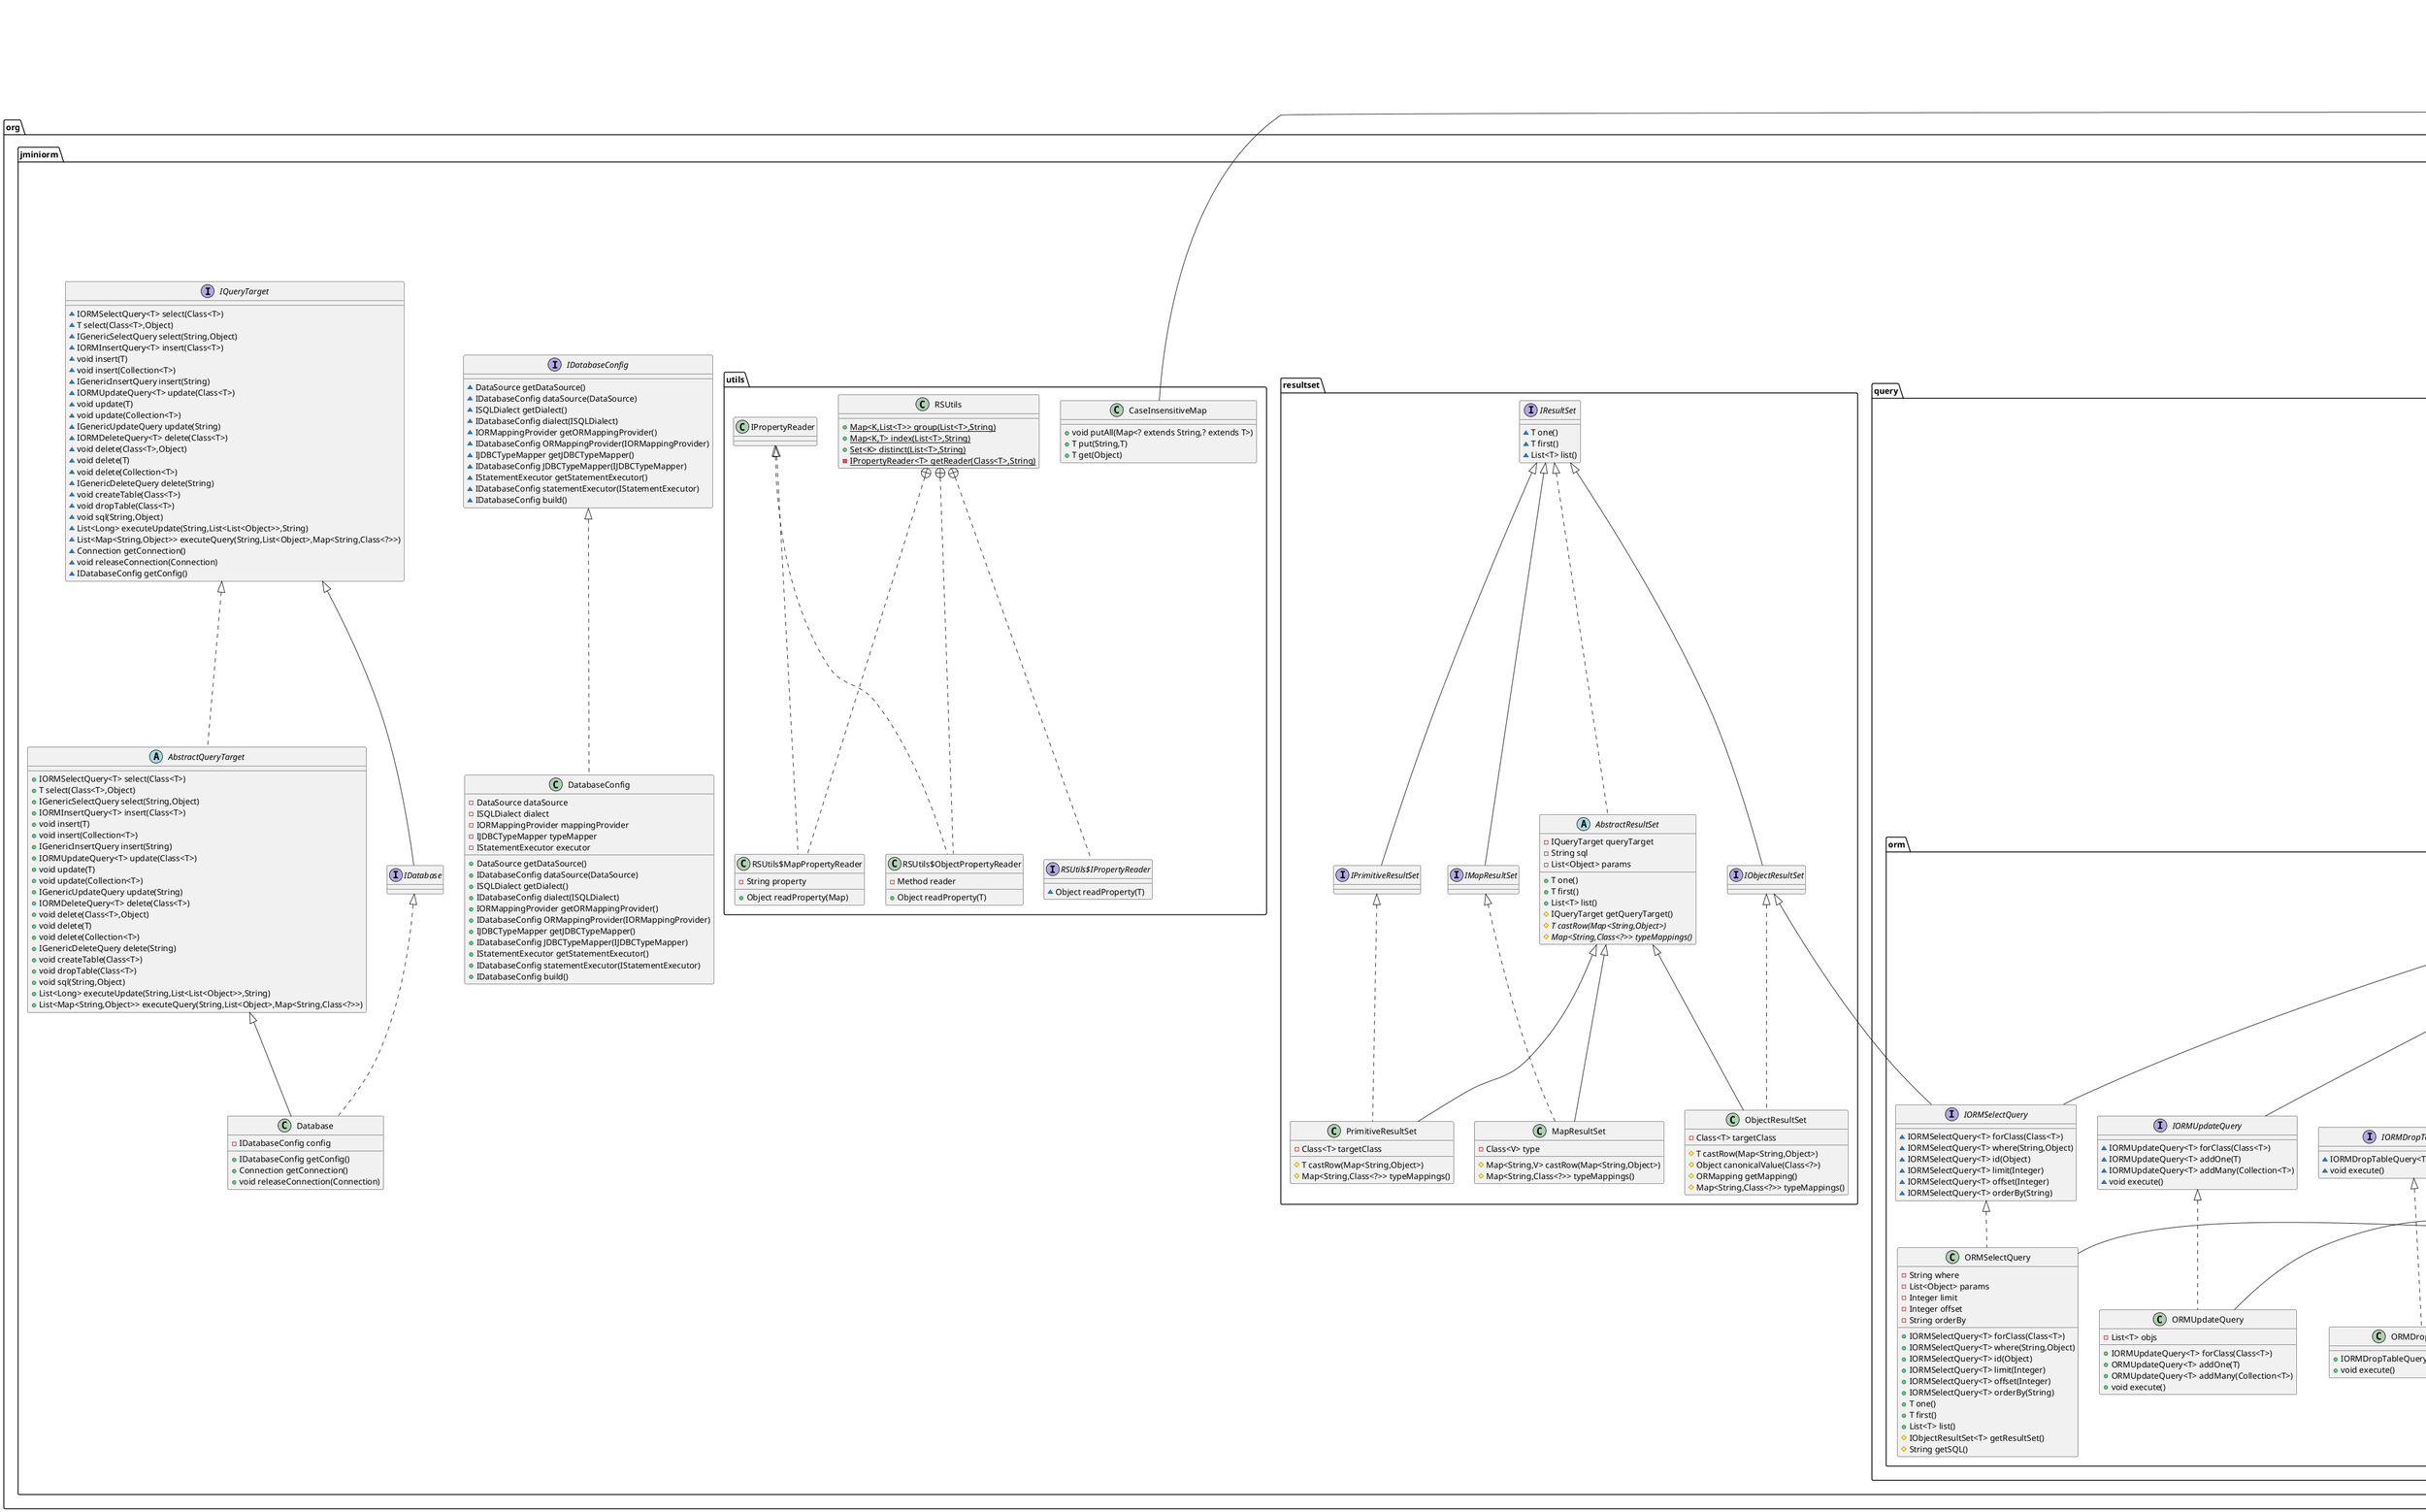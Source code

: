@startuml
class org.jminiorm.mapping.ColumnMapping {
- PropertyDescriptor propertyDescriptor
- String columnDefinition
- boolean isId
- boolean insertable
- Integer length
- String column
- boolean nullable
- Integer precision
- Integer scale
- boolean updatable
- boolean generated
- AttributeConverter converter
+ PropertyDescriptor getPropertyDescriptor()
+ void setPropertyDescriptor(PropertyDescriptor)
+ String getColumnDefinition()
+ void setColumnDefinition(String)
+ boolean isInsertable()
+ void setInsertable(boolean)
+ Integer getLength()
+ void setLength(Integer)
+ String getColumn()
+ void setColumn(String)
+ boolean isNullable()
+ void setNullable(boolean)
+ Integer getPrecision()
+ void setPrecision(Integer)
+ Integer getScale()
+ void setScale(Integer)
+ boolean isUpdatable()
+ void setUpdatable(boolean)
+ boolean isId()
+ void setId(boolean)
+ boolean isGenerated()
+ void setGenerated(boolean)
+ AttributeConverter<?,?> getConverter()
+ void setConverter(AttributeConverter<?,?>)
+ Object readProperty(Object)
+ void writeProperty(Object,Object)
- {static} Field getField(Class,String)
}
abstract class org.jminiorm.attributeconverter.JsonAttributeConverter {
- JavaType javaType
- ObjectMapper mapper
- ObjectReader reader
- ObjectWriter writer
+ String convertToDatabaseColumn(T)
+ T convertToEntityAttribute(String)
# ObjectMapper getMapper()
# ObjectWriter getWriter()
# ObjectReader getReader()
# JavaType getJavaType()
}
class org.jminiorm.query.orm.ORMDropTableQuery {
+ IORMDropTableQuery<T> forClass(Class<T>)
+ void execute()
}
class org.jminiorm.query.generic.GenericUpdateQuery {
- String schema
- String table
- List<String> idColumns
- List<Map<String,Object>> values
+ IGenericUpdateQuery schema(String)
+ IGenericUpdateQuery table(String)
+ IGenericUpdateQuery idColumn(String)
+ IGenericUpdateQuery idColumns(String)
+ IGenericUpdateQuery addOne(Map<String,Object>)
+ IGenericUpdateQuery addMany(List<Map<String,Object>>)
+ void execute()
}
abstract class org.jminiorm.executor.AbstractLoggingStatementExecutor {
- IStatementExecutor wrapped
+ List<Long> executeUpdate(IQueryTarget,String,List<List<Object>>,String)
# void logUpdate(IQueryTarget,String,List<List<Object>>)
+ List<Map<String,Object>> executeQuery(IQueryTarget,String,List<Object>,Map<String,Class<?>>)
# void logQuery(IQueryTarget,String,List<Object>,Map<String,Class<?>>)
# {abstract}void log(String)
}
class org.jminiorm.executor.SLF4JLoggingStatementExecutor {
- {static} Logger logger
# void log(String)
}
class org.jminiorm.mapping.type.DefaultJDBCTypeMapper {
+ Class<?> getJavaType(int)
}
enum org.jminiorm.dialect.SetNullParameterMethod {
+  SETNULL
+  SETOBJECT
}
class org.jminiorm.query.generic.GenericDeleteQuery {
- String schema
- String table
- List<String> idColumns
- List<List<Object>> ids
- String where
- List<Object> params
+ IGenericDeleteQuery schema(String)
+ IGenericDeleteQuery table(String)
+ IGenericDeleteQuery idColumn(String)
+ IGenericDeleteQuery idColumns(String)
+ IGenericDeleteQuery addOne(Object)
+ IGenericDeleteQuery addMany(List<Object>)
+ IGenericDeleteQuery where(String,Object)
+ void execute()
}
class org.jminiorm.query.generic.GenericInsertQuery {
- String schema
- String table
- String generatedColumn
- List<Map<String,Object>> values
+ IGenericInsertQuery schema(String)
+ IGenericInsertQuery table(String)
+ IGenericInsertQuery generatedColumn(String)
+ IGenericInsertQuery addOne(Map<String,Object>)
+ IGenericInsertQuery addMany(List<Map<String,Object>>)
+ void execute()
}
abstract class org.jminiorm.AbstractQueryTarget {
+ IORMSelectQuery<T> select(Class<T>)
+ T select(Class<T>,Object)
+ IGenericSelectQuery select(String,Object)
+ IORMInsertQuery<T> insert(Class<T>)
+ void insert(T)
+ void insert(Collection<T>)
+ IGenericInsertQuery insert(String)
+ IORMUpdateQuery<T> update(Class<T>)
+ void update(T)
+ void update(Collection<T>)
+ IGenericUpdateQuery update(String)
+ IORMDeleteQuery<T> delete(Class<T>)
+ void delete(Class<T>,Object)
+ void delete(T)
+ void delete(Collection<T>)
+ IGenericDeleteQuery delete(String)
+ void createTable(Class<T>)
+ void dropTable(Class<T>)
+ void sql(String,Object)
+ List<Long> executeUpdate(String,List<List<Object>>,String)
+ List<Map<String,Object>> executeQuery(String,List<Object>,Map<String,Class<?>>)
}
interface org.jminiorm.query.generic.IGenericQuery {
}
class org.jminiorm.mapping.JPAORMapping {
# {static} Field getField(Class<?>,String)
}
class org.jminiorm.query.generic.GenericSelectQuery {
- String sql
- List<Object> params
- Integer limit
- Integer offset
+ IGenericSelectQuery sql(String,Object)
+ IGenericSelectQuery limit(Integer)
+ IGenericSelectQuery offset(Integer)
+ IPrimitiveResultSet<T> asPrimitive(Class<T>)
+ IMapResultSet<Object> asMap()
+ IMapResultSet<T> asMap(Class<T>)
+ IObjectResultSet<T> asObject(Class<T>)
# String getSQL()
}
class org.jminiorm.dialect.SybaseASASQLDialect {
+ SetNullParameterMethod getSetNullParameterMethod()
# String sqlForAutoIncrement()
+ String sqlForCreateSchema(String)
# String sqlForColumnType(Class<?>,Integer,Integer,Integer,boolean)
+ String sqlForSelect(String,Integer,Integer)
}
abstract class org.jminiorm.query.generic.AbstractGenericQuery {
}
abstract class org.jminiorm.query.orm.AbstractORMQuery {
- Class<T> clazz
+ IORMQuery<T> forClass(Class<T>)
# Class<T> getTargetClass()
# ORMapping getMapping()
# void verifySchemaExistence()
}
class org.jminiorm.executor.DefaultStatementExecutor {
+ List<Long> executeUpdate(IQueryTarget,String,List<List<Object>>,String)
}
class org.jminiorm.exception.DBException {
}
interface org.jminiorm.resultset.IPrimitiveResultSet {
}
class org.jminiorm.utils.CaseInsensitiveMap {
+ void putAll(Map<? extends String,? extends T>)
+ T put(String,T)
+ T get(Object)
}
class org.jminiorm.mapping.provider.JPAORMappingProvider {
# ORMapping createORMapping(Class<?>)
}
abstract class org.jminiorm.mapping.provider.AbstractORMappingProvider {
- Map<Class<?>,ORMapping> mappings
+ ORMapping getORMapping(Class<?>)
# {abstract}ORMapping createORMapping(Class<?>)
}
class org.jminiorm.query.orm.ORMDeleteQuery {
- List<List<Object>> ids
- String where
- List<Object> params
+ IORMDeleteQuery<T> forClass(Class<T>)
+ IORMDeleteQuery<T> id(Object)
+ IORMDeleteQuery<T> addOne(T)
+ IORMDeleteQuery<T> addMany(Collection<T>)
+ IORMDeleteQuery<T> where(String,Object)
+ void execute()
}
class org.jminiorm.mapping.Index {
- String name
- String columns
- boolean unique
+ String getName()
+ void setName(String)
+ String getColumns()
+ void setColumns(String)
+ boolean isUnique()
+ void setUnique(boolean)
}
interface org.jminiorm.query.orm.IORMDropTableQuery {
~ IORMDropTableQuery<T> forClass(Class<T>)
~ void execute()
}
class org.jminiorm.executor.BatchStatementExecutor {
- int batchSize
+ List<Long> executeUpdate(IQueryTarget,String,List<List<Object>>,String)
# List<Long> getGeneratedKeys(IQueryTarget,PreparedStatement,String)
}
class org.jminiorm.attributeconverter.EnumNameAttributeConverter {
- Class<T> enumClass
+ String convertToDatabaseColumn(T)
+ T convertToEntityAttribute(String)
}
abstract class org.jminiorm.executor.AbstractStatementExecutor {
+ List<Map<String,Object>> executeQuery(IQueryTarget,String,List<Object>,Map<String,Class<?>>)
# void setParameters(IQueryTarget,PreparedStatement,List<Object>)
# Object getObject(IQueryTarget,ResultSet,ResultSetMetaData,int,Class<?>)
# void setObject(IQueryTarget,PreparedStatement,int,Object)
# int getGeneratedColumnIndex(IQueryTarget,ResultSet,String)
}
interface org.jminiorm.query.generic.IGenericSelectQuery {
~ IGenericSelectQuery sql(String,Object)
~ IGenericSelectQuery limit(Integer)
~ IGenericSelectQuery offset(Integer)
~ IPrimitiveResultSet<T> asPrimitive(Class<T>)
~ IMapResultSet<Object> asMap()
~ IMapResultSet<T> asMap(Class<T>)
~ IObjectResultSet<T> asObject(Class<T>)
}
interface org.jminiorm.mapping.type.IJDBCTypeMapper {
~ Class<?> getJavaType(int)
}
interface org.jminiorm.query.generic.IGenericUpdateQuery {
~ IGenericUpdateQuery schema(String)
~ IGenericUpdateQuery table(String)
~ IGenericUpdateQuery idColumn(String)
~ IGenericUpdateQuery idColumns(String)
~ IGenericUpdateQuery addOne(Map<String,Object>)
~ IGenericUpdateQuery addMany(List<Map<String,Object>>)
~ void execute()
}
interface org.jminiorm.resultset.IObjectResultSet {
}
class org.jminiorm.query.orm.ORMCreateTableQuery {
+ IORMCreateTableQuery<T> forClass(Class<T>)
+ void execute()
}
abstract class org.jminiorm.resultset.AbstractResultSet {
- IQueryTarget queryTarget
- String sql
- List<Object> params
+ T one()
+ T first()
+ List<T> list()
# IQueryTarget getQueryTarget()
# {abstract}T castRow(Map<String,Object>)
# {abstract}Map<String,Class<?>> typeMappings()
}
interface org.jminiorm.query.orm.IORMDeleteQuery {
~ IORMDeleteQuery<T> forClass(Class<T>)
~ IORMDeleteQuery<T> id(Object)
~ IORMDeleteQuery<T> addOne(T)
~ IORMDeleteQuery<T> addMany(Collection<T>)
~ IORMDeleteQuery<T> where(String,Object)
~ void execute()
}
interface org.jminiorm.query.orm.IORMUpdateQuery {
~ IORMUpdateQuery<T> forClass(Class<T>)
~ IORMUpdateQuery<T> addOne(T)
~ IORMUpdateQuery<T> addMany(Collection<T>)
~ void execute()
}
class org.jminiorm.resultset.MapResultSet {
- Class<V> type
# Map<String,V> castRow(Map<String,Object>)
# Map<String,Class<?>> typeMappings()
}
class org.jminiorm.query.AbstractQuery {
- IQueryTarget target
+ void setQueryTarget(IQueryTarget)
+ IQueryTarget getQueryTarget()
}
class org.jminiorm.query.orm.ORMSelectQuery {
- String where
- List<Object> params
- Integer limit
- Integer offset
- String orderBy
+ IORMSelectQuery<T> forClass(Class<T>)
+ IORMSelectQuery<T> where(String,Object)
+ IORMSelectQuery<T> id(Object)
+ IORMSelectQuery<T> limit(Integer)
+ IORMSelectQuery<T> offset(Integer)
+ IORMSelectQuery<T> orderBy(String)
+ T one()
+ T first()
+ List<T> list()
# IObjectResultSet<T> getResultSet()
# String getSQL()
}
class org.jminiorm.query.orm.ORMInsertQuery {
- List<T> objs
+ IORMInsertQuery<T> forClass(Class<T>)
+ ORMInsertQuery<T> addOne(T)
+ ORMInsertQuery<T> addMany(Collection<T>)
+ void execute()
}
interface org.jminiorm.query.generic.IGenericInsertQuery {
~ IGenericInsertQuery schema(String)
~ IGenericInsertQuery table(String)
~ IGenericInsertQuery generatedColumn(String)
~ IGenericInsertQuery addOne(Map<String,Object>)
~ IGenericInsertQuery addMany(List<Map<String,Object>>)
~ void execute()
}
class org.jminiorm.utils.RSUtils {
+ {static} Map<K,List<T>> group(List<T>,String)
+ {static} Map<K,T> index(List<T>,String)
+ {static} Set<K> distinct(List<T>,String)
- {static} IPropertyReader<T> getReader(Class<T>,String)
}
interface org.jminiorm.utils.RSUtils$IPropertyReader {
~ Object readProperty(T)
}
class org.jminiorm.utils.RSUtils$MapPropertyReader {
- String property
+ Object readProperty(Map)
}
class org.jminiorm.utils.RSUtils$ObjectPropertyReader {
- Method reader
+ Object readProperty(T)
}
class org.jminiorm.resultset.PrimitiveResultSet {
- Class<T> targetClass
# T castRow(Map<String,Object>)
# Map<String,Class<?>> typeMappings()
}
interface org.jminiorm.query.orm.IORMCreateTableQuery {
~ IORMCreateTableQuery<T> forClass(Class<T>)
~ void execute()
}
interface org.jminiorm.query.orm.IORMSelectQuery {
~ IORMSelectQuery<T> forClass(Class<T>)
~ IORMSelectQuery<T> where(String,Object)
~ IORMSelectQuery<T> id(Object)
~ IORMSelectQuery<T> limit(Integer)
~ IORMSelectQuery<T> offset(Integer)
~ IORMSelectQuery<T> orderBy(String)
}
interface org.jminiorm.executor.IStatementExecutor {
~ List<Long> executeUpdate(IQueryTarget,String,List<List<Object>>,String)
~ List<Map<String,Object>> executeQuery(IQueryTarget,String,List<Object>,Map<String,Class<?>>)
}
interface org.jminiorm.IDatabaseConfig {
~ DataSource getDataSource()
~ IDatabaseConfig dataSource(DataSource)
~ ISQLDialect getDialect()
~ IDatabaseConfig dialect(ISQLDialect)
~ IORMappingProvider getORMappingProvider()
~ IDatabaseConfig ORMappingProvider(IORMappingProvider)
~ IJDBCTypeMapper getJDBCTypeMapper()
~ IDatabaseConfig JDBCTypeMapper(IJDBCTypeMapper)
~ IStatementExecutor getStatementExecutor()
~ IDatabaseConfig statementExecutor(IStatementExecutor)
~ IDatabaseConfig build()
}
interface org.jminiorm.dialect.ISQLDialect {
~ String sqlForDelete(String,String,List<String>)
~ String sqlForDeleteWhere(String,String,String)
~ String sqlForInsert(String,String,List<String>)
~ String sqlForUpdate(String,String,List<String>,List<String>)
~ String sqlForSelect(String,Integer,Integer)
~ String sqlForSelect(String,List<String>,String,String,String)
~ String sqlForCreateTable(ORMapping)
~ String sqlForDropTable(ORMapping)
~ String sqlForCreateSchema(String)
~ List<String> sqlForCreateIndexes(ORMapping)
~ SetNullParameterMethod getSetNullParameterMethod()
}
class org.jminiorm.resultset.ObjectResultSet {
- Class<T> targetClass
# T castRow(Map<String,Object>)
# Object canonicalValue(Class<?>)
# ORMapping getMapping()
# Map<String,Class<?>> typeMappings()
}
class org.jminiorm.Database {
- IDatabaseConfig config
+ IDatabaseConfig getConfig()
+ Connection getConnection()
+ void releaseConnection(Connection)
}
class org.jminiorm.query.generic.GenericRawQuery {
- String sql
- List<Object> params
+ IGenericRawQuery sql(String,Object)
+ void execute()
}
class org.jminiorm.attributeconverter.AttributeConverterUtils {
+ {static} Class<?> getConverterDatabaseType(AttributeConverter)
}
abstract class org.jminiorm.attributeconverter.LegacyJsonAttributeConverter {
}
interface org.jminiorm.IQueryTarget {
~ IORMSelectQuery<T> select(Class<T>)
~ T select(Class<T>,Object)
~ IGenericSelectQuery select(String,Object)
~ IORMInsertQuery<T> insert(Class<T>)
~ void insert(T)
~ void insert(Collection<T>)
~ IGenericInsertQuery insert(String)
~ IORMUpdateQuery<T> update(Class<T>)
~ void update(T)
~ void update(Collection<T>)
~ IGenericUpdateQuery update(String)
~ IORMDeleteQuery<T> delete(Class<T>)
~ void delete(Class<T>,Object)
~ void delete(T)
~ void delete(Collection<T>)
~ IGenericDeleteQuery delete(String)
~ void createTable(Class<T>)
~ void dropTable(Class<T>)
~ void sql(String,Object)
~ List<Long> executeUpdate(String,List<List<Object>>,String)
~ List<Map<String,Object>> executeQuery(String,List<Object>,Map<String,Class<?>>)
~ Connection getConnection()
~ void releaseConnection(Connection)
~ IDatabaseConfig getConfig()
}
interface org.jminiorm.query.IQuery {
~ void setQueryTarget(IQueryTarget)
~ IQueryTarget getQueryTarget()
}
interface org.jminiorm.mapping.provider.IORMappingProvider {
~ ORMapping getORMapping(Class<?>)
}
interface org.jminiorm.IDatabase {
}
class org.jminiorm.dialect.PostgreSQLDialect {
# String sqlForAutoIncrement()
# String sqlForColumnType(Class<?>,Integer,Integer,Integer,boolean)
}
class org.jminiorm.DatabaseConfig {
- DataSource dataSource
- ISQLDialect dialect
- IORMappingProvider mappingProvider
- IJDBCTypeMapper typeMapper
- IStatementExecutor executor
+ DataSource getDataSource()
+ IDatabaseConfig dataSource(DataSource)
+ ISQLDialect getDialect()
+ IDatabaseConfig dialect(ISQLDialect)
+ IORMappingProvider getORMappingProvider()
+ IDatabaseConfig ORMappingProvider(IORMappingProvider)
+ IJDBCTypeMapper getJDBCTypeMapper()
+ IDatabaseConfig JDBCTypeMapper(IJDBCTypeMapper)
+ IStatementExecutor getStatementExecutor()
+ IDatabaseConfig statementExecutor(IStatementExecutor)
+ IDatabaseConfig build()
}
interface org.jminiorm.resultset.IResultSet {
~ T one()
~ T first()
~ List<T> list()
}
interface org.jminiorm.query.orm.IORMInsertQuery {
~ IORMInsertQuery<T> forClass(Class<T>)
~ IORMInsertQuery<T> addOne(T)
~ IORMInsertQuery<T> addMany(Collection<T>)
~ void execute()
}
interface org.jminiorm.query.generic.IGenericRawQuery {
~ IGenericRawQuery sql(String,Object)
~ void execute()
}
class org.jminiorm.query.orm.ORMUpdateQuery {
- List<T> objs
+ IORMUpdateQuery<T> forClass(Class<T>)
+ ORMUpdateQuery<T> addOne(T)
+ ORMUpdateQuery<T> addMany(Collection<T>)
+ void execute()
}
class org.jminiorm.attributeconverter.EnumOrdinalAttributeConverter {
- Map<Integer,T> lookup
+ Integer convertToDatabaseColumn(T)
+ T convertToEntityAttribute(Integer)
}
class org.jminiorm.dialect.GenericSQLDialect {
+ String sqlForDelete(String,String,List<String>)
# String sqlForDeleteIdEscaped(String,String,List<String>)
+ String sqlForDeleteWhere(String,String,String)
# String sqlForDeleteWhereIdEscaped(String,String,String)
+ String sqlForInsert(String,String,List<String>)
# String sqlForInsertIdEscaped(String,String,List<String>)
+ String sqlForUpdate(String,String,List<String>,List<String>)
# String sqlForUpdateIdEscaped(String,String,List<String>,List<String>)
+ String sqlForSelect(String,Integer,Integer)
+ String sqlForSelect(String,List<String>,String,String,String)
# String sqlForSelectIdEscaped(String,List<String>,String,String,String)
+ String sqlForCreateSchema(String)
+ String sqlForDropTable(ORMapping)
+ String sqlForCreateTable(ORMapping)
# String sqlForColumnDefinition(ColumnMapping)
# String sqlForColumnType(ColumnMapping)
# String sqlForColumnType(Class<?>,Integer,Integer,Integer,boolean)
# String sqlForAutoIncrement()
# String sqlForPrimaryKey(ORMapping,List<ColumnMapping>)
+ List<String> sqlForCreateIndexes(ORMapping)
# String sqlForIndex(String,Index,String)
# List<String> questionMarks(int)
# List<String> identifiers(List<String>)
# String identifier(String,boolean)
# String identifier(String)
# String identifier(String,String)
# String quoteIdentifier(String)
# String schemaPrefix(String)
+ SetNullParameterMethod getSetNullParameterMethod()
}
interface org.jminiorm.query.orm.IORMQuery {
~ IORMQuery<T> forClass(Class<T>)
}
class org.jminiorm.exception.UnexpectedNumberOfItemsException {
- int actual
+ int getActual()
}
interface org.jminiorm.resultset.IMapResultSet {
}
class org.jminiorm.mapping.ORMapping {
- Class<?> javaClass
- String schema
- String table
- List<Index> indexes
- List<ColumnMapping> columnMappings
- CaseInsensitiveMap<ColumnMapping> columnMappingsIndexedByProperty
- CaseInsensitiveMap<ColumnMapping> columnMappingsIndexedByColumn
- List<ColumnMapping> idColumnMappings
- Boolean hasId
+ Class<?> getJavaClass()
+ void setJavaClass(Class<?>)
+ String getSchema()
+ void setSchema(String)
+ String getTable()
+ void setTable(String)
+ List<Index> getIndexes()
+ void setIndexes(List<Index>)
+ List<ColumnMapping> getColumnMappings()
+ void setColumnMappings(List<ColumnMapping>)
+ ColumnMapping getColumnMappingByProperty(String)
# CaseInsensitiveMap<ColumnMapping> createColumnMappingsIndexedByProperty()
+ ColumnMapping getColumnMappingByColumn(String)
# CaseInsensitiveMap<ColumnMapping> createColumnMappingsIndexedByColumn()
+ List<ColumnMapping> getIdColumnMappings()
+ ColumnMapping getIdColumnMapping()
+ Boolean hasId()
}
interface org.jminiorm.query.generic.IGenericDeleteQuery {
~ IGenericDeleteQuery schema(String)
~ IGenericDeleteQuery table(String)
~ IGenericDeleteQuery idColumn(String)
~ IGenericDeleteQuery idColumns(String)
~ IGenericDeleteQuery addOne(Object)
~ IGenericDeleteQuery addMany(List<Object>)
~ IGenericDeleteQuery where(String,Object)
~ void execute()
}


javax.persistence.AttributeConverter <|.. org.jminiorm.attributeconverter.JsonAttributeConverter
org.jminiorm.query.orm.IORMDropTableQuery <|.. org.jminiorm.query.orm.ORMDropTableQuery
org.jminiorm.query.orm.AbstractORMQuery <|-- org.jminiorm.query.orm.ORMDropTableQuery
org.jminiorm.query.generic.IGenericUpdateQuery <|.. org.jminiorm.query.generic.GenericUpdateQuery
org.jminiorm.query.AbstractQuery <|-- org.jminiorm.query.generic.GenericUpdateQuery
org.jminiorm.executor.IStatementExecutor <|.. org.jminiorm.executor.AbstractLoggingStatementExecutor
org.jminiorm.executor.AbstractLoggingStatementExecutor <|-- org.jminiorm.executor.SLF4JLoggingStatementExecutor
org.jminiorm.mapping.type.IJDBCTypeMapper <|.. org.jminiorm.mapping.type.DefaultJDBCTypeMapper
org.jminiorm.query.generic.IGenericDeleteQuery <|.. org.jminiorm.query.generic.GenericDeleteQuery
org.jminiorm.query.generic.AbstractGenericQuery <|-- org.jminiorm.query.generic.GenericDeleteQuery
org.jminiorm.query.generic.IGenericInsertQuery <|.. org.jminiorm.query.generic.GenericInsertQuery
org.jminiorm.query.AbstractQuery <|-- org.jminiorm.query.generic.GenericInsertQuery
org.jminiorm.IQueryTarget <|.. org.jminiorm.AbstractQueryTarget
org.jminiorm.query.IQuery <|-- org.jminiorm.query.generic.IGenericQuery
org.jminiorm.mapping.ORMapping <|-- org.jminiorm.mapping.JPAORMapping
org.jminiorm.query.generic.IGenericSelectQuery <|.. org.jminiorm.query.generic.GenericSelectQuery
org.jminiorm.query.AbstractQuery <|-- org.jminiorm.query.generic.GenericSelectQuery
org.jminiorm.dialect.GenericSQLDialect <|-- org.jminiorm.dialect.SybaseASASQLDialect
org.jminiorm.query.generic.IGenericQuery <|.. org.jminiorm.query.generic.AbstractGenericQuery
org.jminiorm.query.AbstractQuery <|-- org.jminiorm.query.generic.AbstractGenericQuery
org.jminiorm.query.orm.IORMQuery <|.. org.jminiorm.query.orm.AbstractORMQuery
org.jminiorm.query.AbstractQuery <|-- org.jminiorm.query.orm.AbstractORMQuery
org.jminiorm.executor.AbstractStatementExecutor <|-- org.jminiorm.executor.DefaultStatementExecutor
org.jminiorm.exception.RuntimeException <|-- org.jminiorm.exception.DBException
org.jminiorm.resultset.IResultSet <|-- org.jminiorm.resultset.IPrimitiveResultSet
java.util.LinkedHashMap <|-- org.jminiorm.utils.CaseInsensitiveMap
org.jminiorm.mapping.provider.AbstractORMappingProvider <|-- org.jminiorm.mapping.provider.JPAORMappingProvider
org.jminiorm.mapping.provider.IORMappingProvider <|.. org.jminiorm.mapping.provider.AbstractORMappingProvider
org.jminiorm.query.orm.IORMDeleteQuery <|.. org.jminiorm.query.orm.ORMDeleteQuery
org.jminiorm.query.orm.AbstractORMQuery <|-- org.jminiorm.query.orm.ORMDeleteQuery
org.jminiorm.query.orm.IORMQuery <|-- org.jminiorm.query.orm.IORMDropTableQuery
org.jminiorm.executor.AbstractStatementExecutor <|-- org.jminiorm.executor.BatchStatementExecutor
javax.persistence.AttributeConverter <|.. org.jminiorm.attributeconverter.EnumNameAttributeConverter
org.jminiorm.executor.IStatementExecutor <|.. org.jminiorm.executor.AbstractStatementExecutor
org.jminiorm.query.generic.IGenericQuery <|-- org.jminiorm.query.generic.IGenericSelectQuery
org.jminiorm.query.generic.IGenericQuery <|-- org.jminiorm.query.generic.IGenericUpdateQuery
org.jminiorm.resultset.IResultSet <|-- org.jminiorm.resultset.IObjectResultSet
org.jminiorm.query.orm.IORMCreateTableQuery <|.. org.jminiorm.query.orm.ORMCreateTableQuery
org.jminiorm.query.orm.AbstractORMQuery <|-- org.jminiorm.query.orm.ORMCreateTableQuery
org.jminiorm.resultset.IResultSet <|.. org.jminiorm.resultset.AbstractResultSet
org.jminiorm.query.orm.IORMQuery <|-- org.jminiorm.query.orm.IORMDeleteQuery
org.jminiorm.query.orm.IORMQuery <|-- org.jminiorm.query.orm.IORMUpdateQuery
org.jminiorm.resultset.IMapResultSet <|.. org.jminiorm.resultset.MapResultSet
org.jminiorm.resultset.AbstractResultSet <|-- org.jminiorm.resultset.MapResultSet
org.jminiorm.query.IQuery <|.. org.jminiorm.query.AbstractQuery
org.jminiorm.query.orm.IORMSelectQuery <|.. org.jminiorm.query.orm.ORMSelectQuery
org.jminiorm.query.orm.AbstractORMQuery <|-- org.jminiorm.query.orm.ORMSelectQuery
org.jminiorm.query.orm.IORMInsertQuery <|.. org.jminiorm.query.orm.ORMInsertQuery
org.jminiorm.query.orm.AbstractORMQuery <|-- org.jminiorm.query.orm.ORMInsertQuery
org.jminiorm.query.generic.IGenericQuery <|-- org.jminiorm.query.generic.IGenericInsertQuery
org.jminiorm.utils.RSUtils +.. org.jminiorm.utils.RSUtils$IPropertyReader
org.jminiorm.utils.RSUtils +.. org.jminiorm.utils.RSUtils$MapPropertyReader
org.jminiorm.utils.IPropertyReader <|.. org.jminiorm.utils.RSUtils$MapPropertyReader
org.jminiorm.utils.RSUtils +.. org.jminiorm.utils.RSUtils$ObjectPropertyReader
org.jminiorm.utils.IPropertyReader <|.. org.jminiorm.utils.RSUtils$ObjectPropertyReader
org.jminiorm.resultset.IPrimitiveResultSet <|.. org.jminiorm.resultset.PrimitiveResultSet
org.jminiorm.resultset.AbstractResultSet <|-- org.jminiorm.resultset.PrimitiveResultSet
org.jminiorm.query.orm.IORMQuery <|-- org.jminiorm.query.orm.IORMCreateTableQuery
org.jminiorm.query.orm.IORMQuery <|-- org.jminiorm.query.orm.IORMSelectQuery
org.jminiorm.resultset.IObjectResultSet <|-- org.jminiorm.query.orm.IORMSelectQuery
org.jminiorm.resultset.IObjectResultSet <|.. org.jminiorm.resultset.ObjectResultSet
org.jminiorm.resultset.AbstractResultSet <|-- org.jminiorm.resultset.ObjectResultSet
org.jminiorm.IDatabase <|.. org.jminiorm.Database
org.jminiorm.AbstractQueryTarget <|-- org.jminiorm.Database
org.jminiorm.query.generic.IGenericRawQuery <|.. org.jminiorm.query.generic.GenericRawQuery
org.jminiorm.query.AbstractQuery <|-- org.jminiorm.query.generic.GenericRawQuery
javax.persistence.AttributeConverter <|.. org.jminiorm.attributeconverter.LegacyJsonAttributeConverter
org.jminiorm.IQueryTarget <|-- org.jminiorm.IDatabase
org.jminiorm.dialect.GenericSQLDialect <|-- org.jminiorm.dialect.PostgreSQLDialect
org.jminiorm.IDatabaseConfig <|.. org.jminiorm.DatabaseConfig
org.jminiorm.query.orm.IORMQuery <|-- org.jminiorm.query.orm.IORMInsertQuery
org.jminiorm.query.generic.IGenericQuery <|-- org.jminiorm.query.generic.IGenericRawQuery
org.jminiorm.query.orm.IORMUpdateQuery <|.. org.jminiorm.query.orm.ORMUpdateQuery
org.jminiorm.query.orm.AbstractORMQuery <|-- org.jminiorm.query.orm.ORMUpdateQuery
javax.persistence.AttributeConverter <|.. org.jminiorm.attributeconverter.EnumOrdinalAttributeConverter
org.jminiorm.dialect.ISQLDialect <|.. org.jminiorm.dialect.GenericSQLDialect
org.jminiorm.query.IQuery <|-- org.jminiorm.query.orm.IORMQuery
org.jminiorm.exception.Exception <|-- org.jminiorm.exception.UnexpectedNumberOfItemsException
org.jminiorm.resultset.IResultSet <|-- org.jminiorm.resultset.IMapResultSet
org.jminiorm.query.generic.IGenericQuery <|-- org.jminiorm.query.generic.IGenericDeleteQuery
@enduml